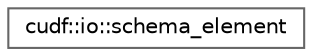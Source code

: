 digraph "类继承关系图"
{
 // LATEX_PDF_SIZE
  bgcolor="transparent";
  edge [fontname=Helvetica,fontsize=10,labelfontname=Helvetica,labelfontsize=10];
  node [fontname=Helvetica,fontsize=10,shape=box,height=0.2,width=0.4];
  rankdir="LR";
  Node0 [id="Node000000",label="cudf::io::schema_element",height=0.2,width=0.4,color="grey40", fillcolor="white", style="filled",URL="$structcudf_1_1io_1_1schema__element.html",tooltip="Allows specifying the target types for nested JSON data via json_reader_options' set_dtypes method."];
}
